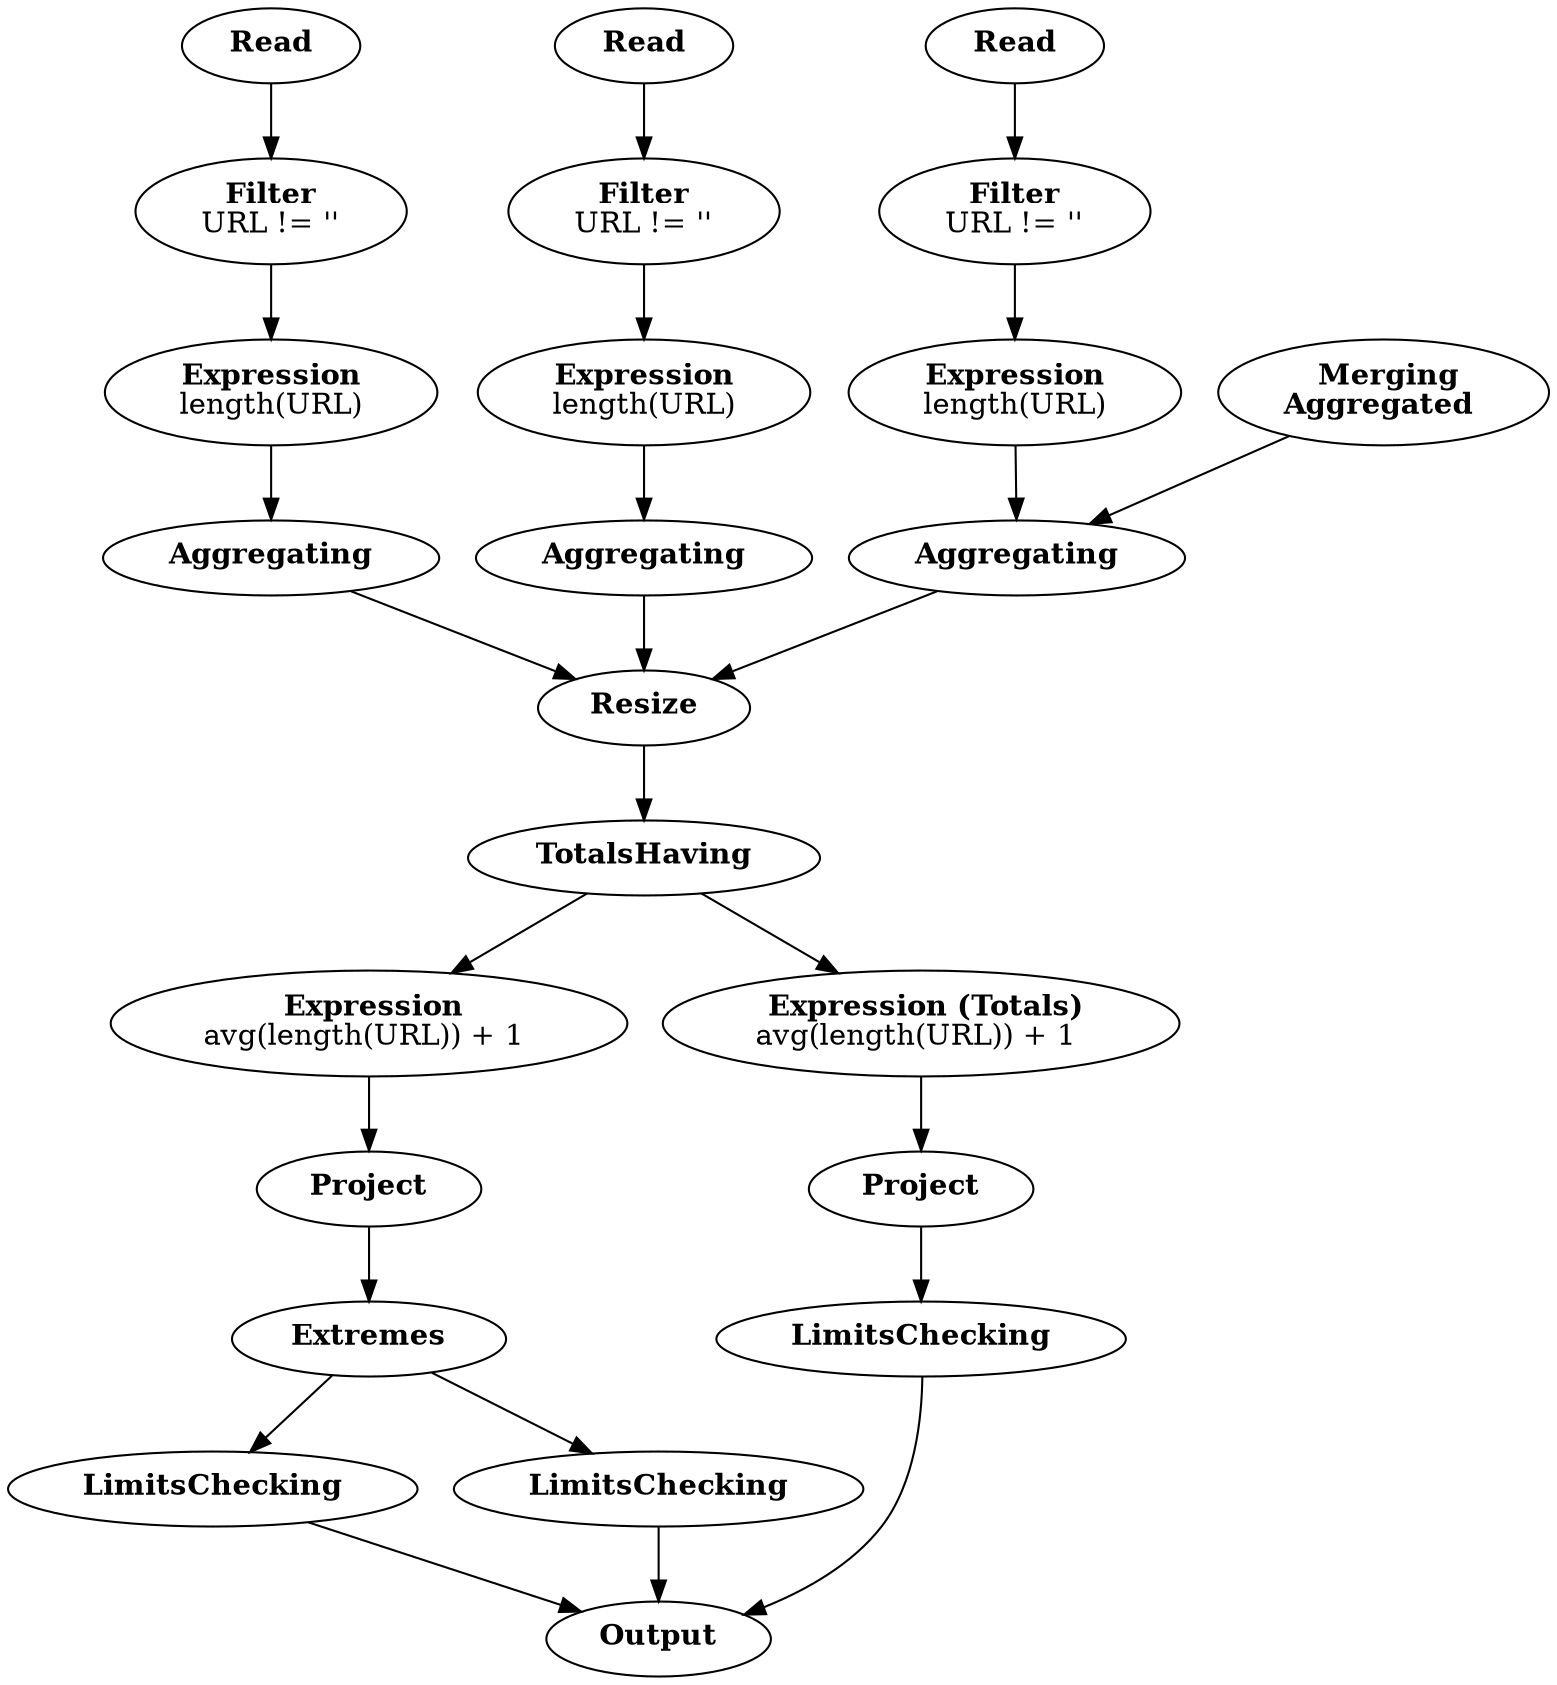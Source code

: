 digraph
{
n139724682981840[label=< <b>Read</b> >];
n139724682981616[label=< <b>Read</b> >];
n139724682982064[label=< <b>Read</b> >];
n139724682929104[label=< <b>Filter </b><br/> URL != '' >];
n139724682928784[label=< <b>Filter </b><br/> URL != '' >];
n139724682928464[label=< <b>Filter </b><br/> URL != '' >];
n139724681573904[label=< <b>Expression </b><br/> length(URL) >];
n139724606099472[label=< <b>Expression </b><br/> length(URL) >];
n139724681573712[label=< <b>Expression </b><br/> length(URL) >];
n139724681560464[label=< <b>Aggregating</b> >];
n139724681560848[label=< <b>Aggregating</b> >];
n139724681561616[label=< <b>Aggregating</b> >];
n139724682949584[label=< <b>Resize</b> >];
n139724683253968[label=< <b>TotalsHaving</b> >];
n139724681573520[label=< <b>Expression<br/></b>avg(length(URL)) + 1 >];
n139724681573328[label=< <b>Expression (Totals)<br/></b>avg(length(URL)) + 1 >];
n139724681573136[label=< <b>Project</b> >];
n139724681572944[label=< <b>Project</b> >];
n139724682982288[label=< <b>Extremes</b> >];
n139724682928144[label=< <b>LimitsChecking</b> >];
n139724682929424[label=< <b>LimitsChecking</b> >];
n139724682929744[label=< <b>LimitsChecking</b> >];
n139730309461648[label=< <b>Output</b> >];
n139725001826064[label=< <b>Merging<br/>Aggregated</b> >];
n139724682981840 -> n139724682929104;
n139724682981616 -> n139724682928784;
n139724682982064 -> n139724682928464;
n139724682929104 -> n139724681573904;
n139724682928784 -> n139724606099472;
n139724682928464 -> n139724681573712;
n139724681573904 -> n139724681560464;
n139724606099472 -> n139724681560848;
n139724681573712 -> n139724681561616;
n139724681560464 -> n139724682949584;
n139724681560848 -> n139724682949584;
n139724681561616 -> n139724682949584;
n139724682949584 -> n139724683253968;
n139724683253968 -> n139724681573520;
n139724683253968 -> n139724681573328;
n139724681573520 -> n139724681573136;
n139724681573328 -> n139724681572944;
n139724681573136 -> n139724682982288;
n139724681572944 -> n139724682929424;
n139724682982288 -> n139724682928144;
n139724682982288 -> n139724682929744;
n139724682928144 -> n139730309461648;
n139724682929424 -> n139730309461648;
n139724682929744 -> n139730309461648;
n139725001826064 -> n139724681561616;
}

